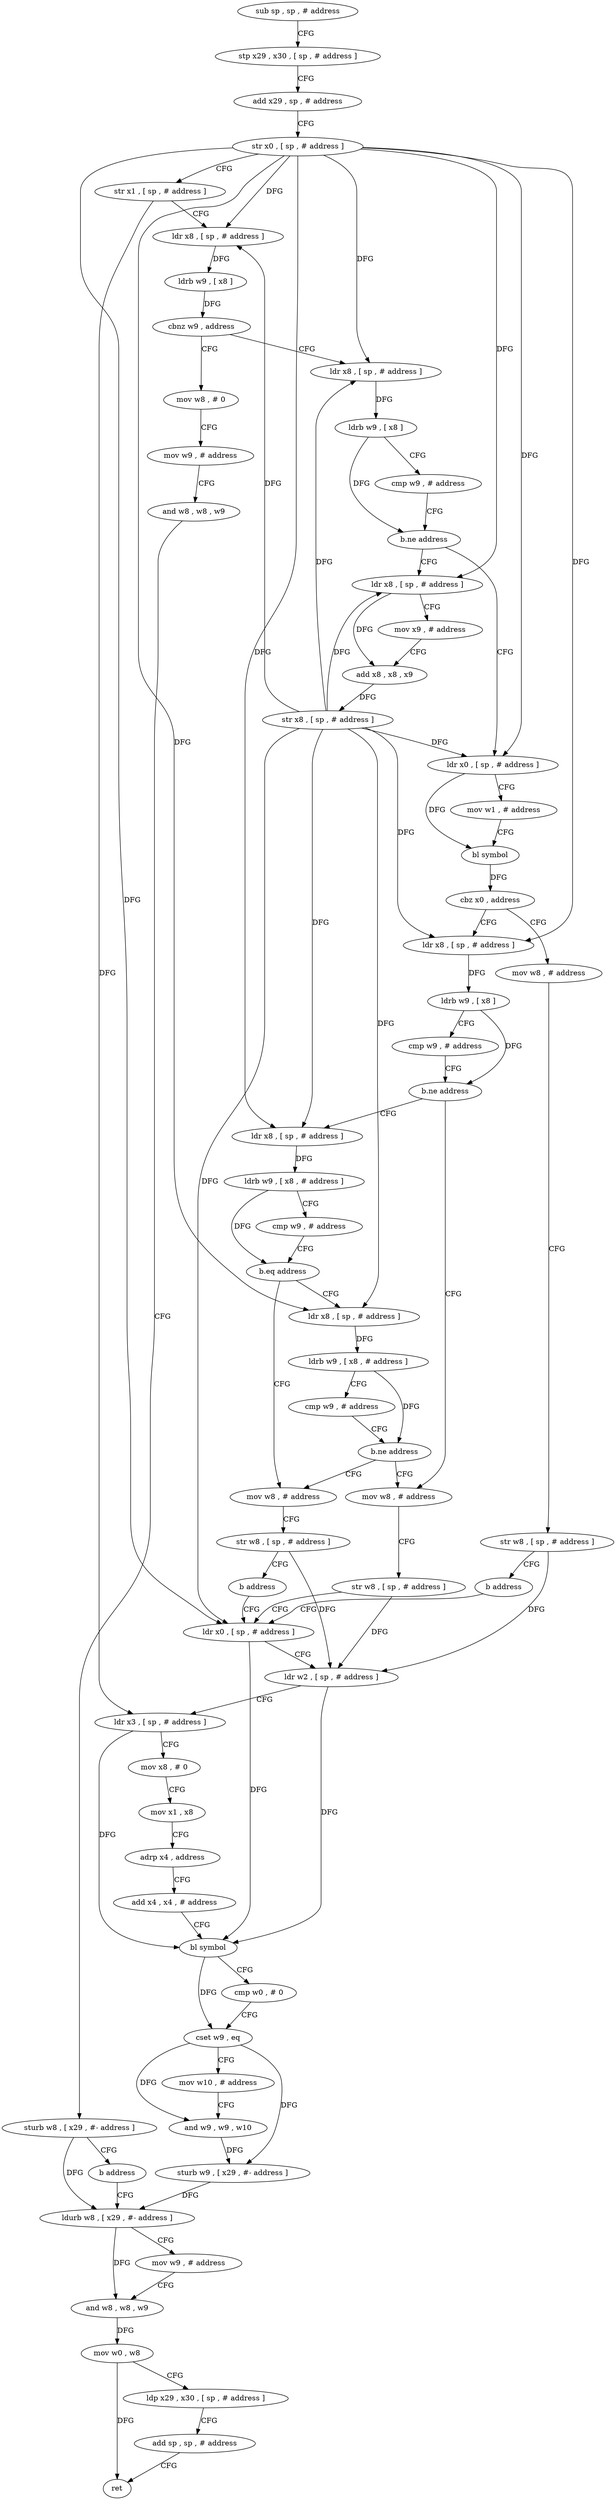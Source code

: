 digraph "func" {
"4207852" [label = "sub sp , sp , # address" ]
"4207856" [label = "stp x29 , x30 , [ sp , # address ]" ]
"4207860" [label = "add x29 , sp , # address" ]
"4207864" [label = "str x0 , [ sp , # address ]" ]
"4207868" [label = "str x1 , [ sp , # address ]" ]
"4207872" [label = "ldr x8 , [ sp , # address ]" ]
"4207876" [label = "ldrb w9 , [ x8 ]" ]
"4207880" [label = "cbnz w9 , address" ]
"4207904" [label = "ldr x8 , [ sp , # address ]" ]
"4207884" [label = "mov w8 , # 0" ]
"4207908" [label = "ldrb w9 , [ x8 ]" ]
"4207912" [label = "cmp w9 , # address" ]
"4207916" [label = "b.ne address" ]
"4207936" [label = "ldr x0 , [ sp , # address ]" ]
"4207920" [label = "ldr x8 , [ sp , # address ]" ]
"4207888" [label = "mov w9 , # address" ]
"4207892" [label = "and w8 , w8 , w9" ]
"4207896" [label = "sturb w8 , [ x29 , #- address ]" ]
"4207900" [label = "b address" ]
"4208084" [label = "ldurb w8 , [ x29 , #- address ]" ]
"4207940" [label = "mov w1 , # address" ]
"4207944" [label = "bl symbol" ]
"4207948" [label = "cbz x0 , address" ]
"4207964" [label = "ldr x8 , [ sp , # address ]" ]
"4207952" [label = "mov w8 , # address" ]
"4207924" [label = "mov x9 , # address" ]
"4207928" [label = "add x8 , x8 , x9" ]
"4207932" [label = "str x8 , [ sp , # address ]" ]
"4208088" [label = "mov w9 , # address" ]
"4208092" [label = "and w8 , w8 , w9" ]
"4208096" [label = "mov w0 , w8" ]
"4208100" [label = "ldp x29 , x30 , [ sp , # address ]" ]
"4208104" [label = "add sp , sp , # address" ]
"4208108" [label = "ret" ]
"4207968" [label = "ldrb w9 , [ x8 ]" ]
"4207972" [label = "cmp w9 , # address" ]
"4207976" [label = "b.ne address" ]
"4208024" [label = "mov w8 , # address" ]
"4207980" [label = "ldr x8 , [ sp , # address ]" ]
"4207956" [label = "str w8 , [ sp , # address ]" ]
"4207960" [label = "b address" ]
"4208032" [label = "ldr x0 , [ sp , # address ]" ]
"4208028" [label = "str w8 , [ sp , # address ]" ]
"4207984" [label = "ldrb w9 , [ x8 , # address ]" ]
"4207988" [label = "cmp w9 , # address" ]
"4207992" [label = "b.eq address" ]
"4208012" [label = "mov w8 , # address" ]
"4207996" [label = "ldr x8 , [ sp , # address ]" ]
"4208036" [label = "ldr w2 , [ sp , # address ]" ]
"4208040" [label = "ldr x3 , [ sp , # address ]" ]
"4208044" [label = "mov x8 , # 0" ]
"4208048" [label = "mov x1 , x8" ]
"4208052" [label = "adrp x4 , address" ]
"4208056" [label = "add x4 , x4 , # address" ]
"4208060" [label = "bl symbol" ]
"4208064" [label = "cmp w0 , # 0" ]
"4208068" [label = "cset w9 , eq" ]
"4208072" [label = "mov w10 , # address" ]
"4208076" [label = "and w9 , w9 , w10" ]
"4208080" [label = "sturb w9 , [ x29 , #- address ]" ]
"4208016" [label = "str w8 , [ sp , # address ]" ]
"4208020" [label = "b address" ]
"4208000" [label = "ldrb w9 , [ x8 , # address ]" ]
"4208004" [label = "cmp w9 , # address" ]
"4208008" [label = "b.ne address" ]
"4207852" -> "4207856" [ label = "CFG" ]
"4207856" -> "4207860" [ label = "CFG" ]
"4207860" -> "4207864" [ label = "CFG" ]
"4207864" -> "4207868" [ label = "CFG" ]
"4207864" -> "4207872" [ label = "DFG" ]
"4207864" -> "4207904" [ label = "DFG" ]
"4207864" -> "4207936" [ label = "DFG" ]
"4207864" -> "4207920" [ label = "DFG" ]
"4207864" -> "4207964" [ label = "DFG" ]
"4207864" -> "4207980" [ label = "DFG" ]
"4207864" -> "4208032" [ label = "DFG" ]
"4207864" -> "4207996" [ label = "DFG" ]
"4207868" -> "4207872" [ label = "CFG" ]
"4207868" -> "4208040" [ label = "DFG" ]
"4207872" -> "4207876" [ label = "DFG" ]
"4207876" -> "4207880" [ label = "DFG" ]
"4207880" -> "4207904" [ label = "CFG" ]
"4207880" -> "4207884" [ label = "CFG" ]
"4207904" -> "4207908" [ label = "DFG" ]
"4207884" -> "4207888" [ label = "CFG" ]
"4207908" -> "4207912" [ label = "CFG" ]
"4207908" -> "4207916" [ label = "DFG" ]
"4207912" -> "4207916" [ label = "CFG" ]
"4207916" -> "4207936" [ label = "CFG" ]
"4207916" -> "4207920" [ label = "CFG" ]
"4207936" -> "4207940" [ label = "CFG" ]
"4207936" -> "4207944" [ label = "DFG" ]
"4207920" -> "4207924" [ label = "CFG" ]
"4207920" -> "4207928" [ label = "DFG" ]
"4207888" -> "4207892" [ label = "CFG" ]
"4207892" -> "4207896" [ label = "CFG" ]
"4207896" -> "4207900" [ label = "CFG" ]
"4207896" -> "4208084" [ label = "DFG" ]
"4207900" -> "4208084" [ label = "CFG" ]
"4208084" -> "4208088" [ label = "CFG" ]
"4208084" -> "4208092" [ label = "DFG" ]
"4207940" -> "4207944" [ label = "CFG" ]
"4207944" -> "4207948" [ label = "DFG" ]
"4207948" -> "4207964" [ label = "CFG" ]
"4207948" -> "4207952" [ label = "CFG" ]
"4207964" -> "4207968" [ label = "DFG" ]
"4207952" -> "4207956" [ label = "CFG" ]
"4207924" -> "4207928" [ label = "CFG" ]
"4207928" -> "4207932" [ label = "DFG" ]
"4207932" -> "4207936" [ label = "DFG" ]
"4207932" -> "4207872" [ label = "DFG" ]
"4207932" -> "4207904" [ label = "DFG" ]
"4207932" -> "4207920" [ label = "DFG" ]
"4207932" -> "4207964" [ label = "DFG" ]
"4207932" -> "4207980" [ label = "DFG" ]
"4207932" -> "4208032" [ label = "DFG" ]
"4207932" -> "4207996" [ label = "DFG" ]
"4208088" -> "4208092" [ label = "CFG" ]
"4208092" -> "4208096" [ label = "DFG" ]
"4208096" -> "4208100" [ label = "CFG" ]
"4208096" -> "4208108" [ label = "DFG" ]
"4208100" -> "4208104" [ label = "CFG" ]
"4208104" -> "4208108" [ label = "CFG" ]
"4207968" -> "4207972" [ label = "CFG" ]
"4207968" -> "4207976" [ label = "DFG" ]
"4207972" -> "4207976" [ label = "CFG" ]
"4207976" -> "4208024" [ label = "CFG" ]
"4207976" -> "4207980" [ label = "CFG" ]
"4208024" -> "4208028" [ label = "CFG" ]
"4207980" -> "4207984" [ label = "DFG" ]
"4207956" -> "4207960" [ label = "CFG" ]
"4207956" -> "4208036" [ label = "DFG" ]
"4207960" -> "4208032" [ label = "CFG" ]
"4208032" -> "4208036" [ label = "CFG" ]
"4208032" -> "4208060" [ label = "DFG" ]
"4208028" -> "4208032" [ label = "CFG" ]
"4208028" -> "4208036" [ label = "DFG" ]
"4207984" -> "4207988" [ label = "CFG" ]
"4207984" -> "4207992" [ label = "DFG" ]
"4207988" -> "4207992" [ label = "CFG" ]
"4207992" -> "4208012" [ label = "CFG" ]
"4207992" -> "4207996" [ label = "CFG" ]
"4208012" -> "4208016" [ label = "CFG" ]
"4207996" -> "4208000" [ label = "DFG" ]
"4208036" -> "4208040" [ label = "CFG" ]
"4208036" -> "4208060" [ label = "DFG" ]
"4208040" -> "4208044" [ label = "CFG" ]
"4208040" -> "4208060" [ label = "DFG" ]
"4208044" -> "4208048" [ label = "CFG" ]
"4208048" -> "4208052" [ label = "CFG" ]
"4208052" -> "4208056" [ label = "CFG" ]
"4208056" -> "4208060" [ label = "CFG" ]
"4208060" -> "4208064" [ label = "CFG" ]
"4208060" -> "4208068" [ label = "DFG" ]
"4208064" -> "4208068" [ label = "CFG" ]
"4208068" -> "4208072" [ label = "CFG" ]
"4208068" -> "4208076" [ label = "DFG" ]
"4208068" -> "4208080" [ label = "DFG" ]
"4208072" -> "4208076" [ label = "CFG" ]
"4208076" -> "4208080" [ label = "DFG" ]
"4208080" -> "4208084" [ label = "DFG" ]
"4208016" -> "4208020" [ label = "CFG" ]
"4208016" -> "4208036" [ label = "DFG" ]
"4208020" -> "4208032" [ label = "CFG" ]
"4208000" -> "4208004" [ label = "CFG" ]
"4208000" -> "4208008" [ label = "DFG" ]
"4208004" -> "4208008" [ label = "CFG" ]
"4208008" -> "4208024" [ label = "CFG" ]
"4208008" -> "4208012" [ label = "CFG" ]
}
